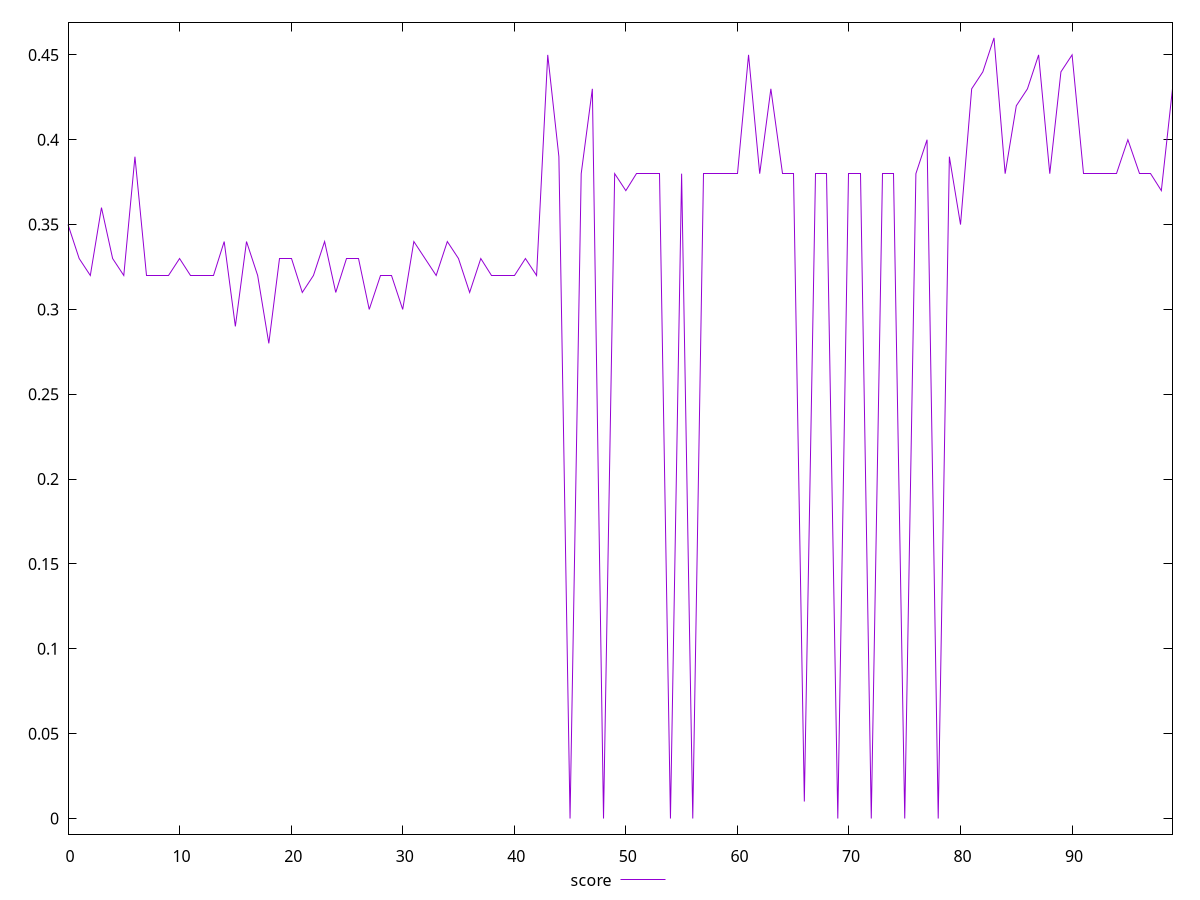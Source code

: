 reset

$score <<EOF
0 0.35
1 0.33
2 0.32
3 0.36
4 0.33
5 0.32
6 0.39
7 0.32
8 0.32
9 0.32
10 0.33
11 0.32
12 0.32
13 0.32
14 0.34
15 0.29
16 0.34
17 0.32
18 0.28
19 0.33
20 0.33
21 0.31
22 0.32
23 0.34
24 0.31
25 0.33
26 0.33
27 0.3
28 0.32
29 0.32
30 0.3
31 0.34
32 0.33
33 0.32
34 0.34
35 0.33
36 0.31
37 0.33
38 0.32
39 0.32
40 0.32
41 0.33
42 0.32
43 0.45
44 0.39
45 0
46 0.38
47 0.43
48 0
49 0.38
50 0.37
51 0.38
52 0.38
53 0.38
54 0
55 0.38
56 0
57 0.38
58 0.38
59 0.38
60 0.38
61 0.45
62 0.38
63 0.43
64 0.38
65 0.38
66 0.01
67 0.38
68 0.38
69 0
70 0.38
71 0.38
72 0
73 0.38
74 0.38
75 0
76 0.38
77 0.4
78 0
79 0.39
80 0.35
81 0.43
82 0.44
83 0.46
84 0.38
85 0.42
86 0.43
87 0.45
88 0.38
89 0.44
90 0.45
91 0.38
92 0.38
93 0.38
94 0.38
95 0.4
96 0.38
97 0.38
98 0.37
99 0.43
EOF

set key outside below
set xrange [0:99]
set yrange [-0.0092:0.4692]
set trange [-0.0092:0.4692]
set terminal svg size 640, 500 enhanced background rgb 'white'
set output "report_00025_2021-02-22T21:38:55.199Z/render-blocking-resources/samples/pages/score/values.svg"

plot $score title "score" with line

reset
